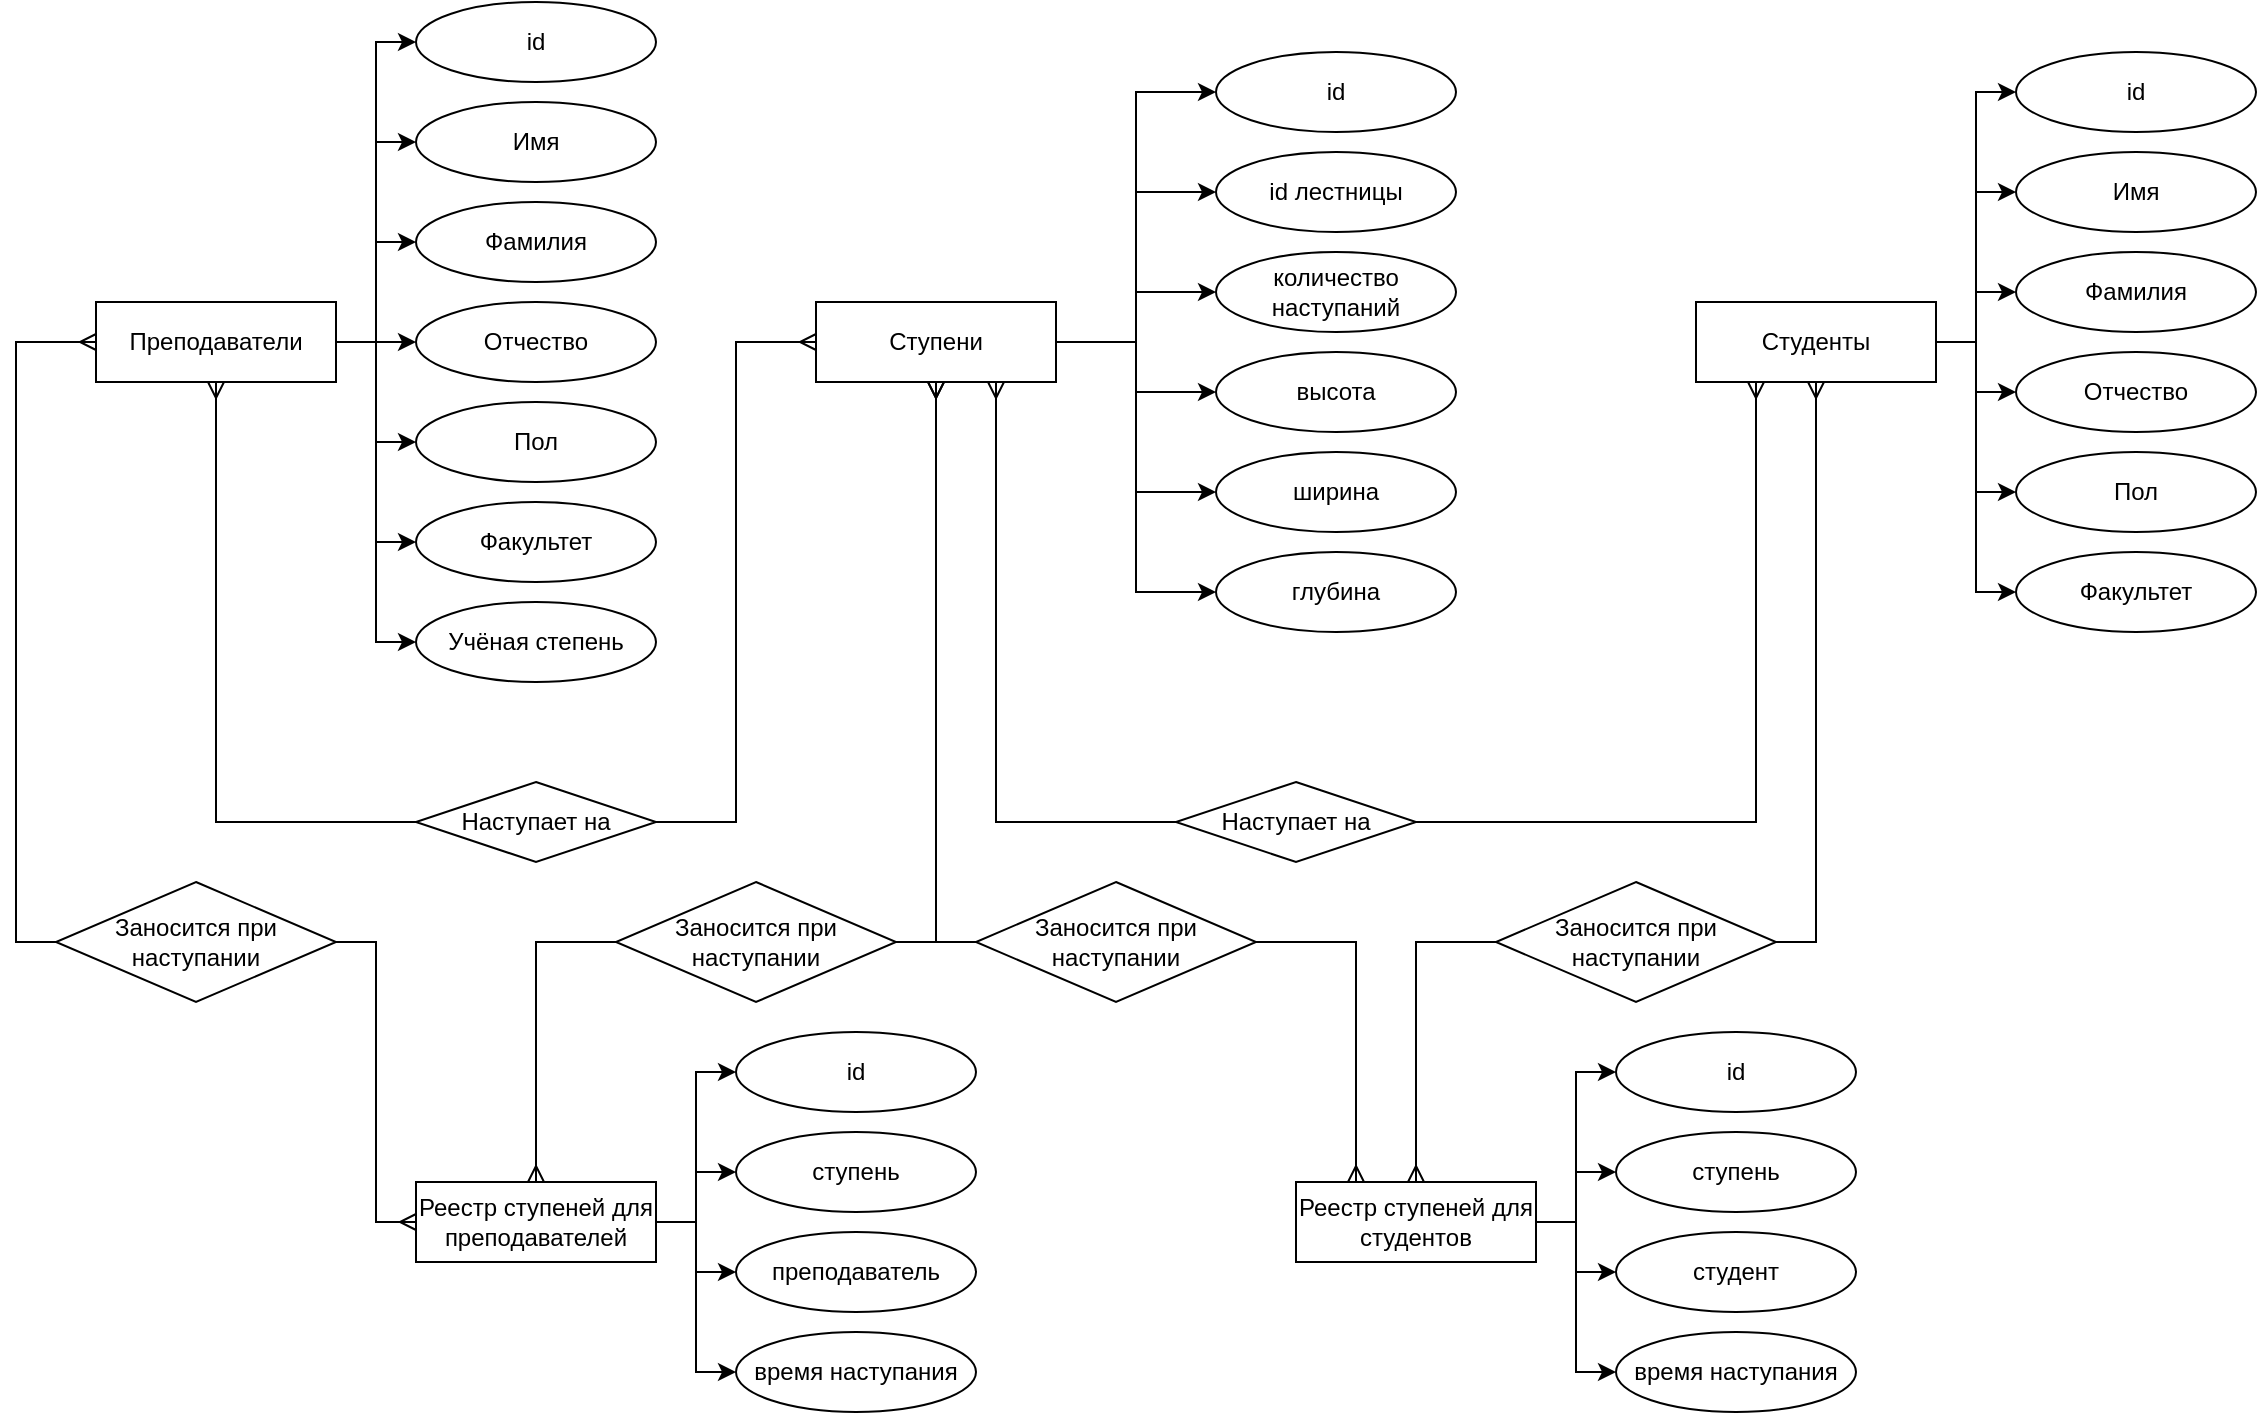<mxfile version="14.9.6" type="device"><diagram id="u6BqAAu5Qldut5QEGxgo" name="Страница 1"><mxGraphModel dx="1454" dy="696" grid="1" gridSize="10" guides="1" tooltips="1" connect="1" arrows="1" fold="1" page="1" pageScale="1" pageWidth="2000" pageHeight="7500" math="0" shadow="0"><root><mxCell id="0"/><mxCell id="1" parent="0"/><mxCell id="qoXrnd1TDWpx_ZoiBFEz-24" style="edgeStyle=orthogonalEdgeStyle;rounded=0;orthogonalLoop=1;jettySize=auto;html=1;entryX=0;entryY=0.5;entryDx=0;entryDy=0;" parent="1" source="qoXrnd1TDWpx_ZoiBFEz-1" target="qoXrnd1TDWpx_ZoiBFEz-18" edge="1"><mxGeometry relative="1" as="geometry"/></mxCell><mxCell id="qoXrnd1TDWpx_ZoiBFEz-25" style="edgeStyle=orthogonalEdgeStyle;rounded=0;orthogonalLoop=1;jettySize=auto;html=1;entryX=0;entryY=0.5;entryDx=0;entryDy=0;" parent="1" source="qoXrnd1TDWpx_ZoiBFEz-1" target="qoXrnd1TDWpx_ZoiBFEz-19" edge="1"><mxGeometry relative="1" as="geometry"/></mxCell><mxCell id="qoXrnd1TDWpx_ZoiBFEz-26" style="edgeStyle=orthogonalEdgeStyle;rounded=0;orthogonalLoop=1;jettySize=auto;html=1;entryX=0;entryY=0.5;entryDx=0;entryDy=0;" parent="1" source="qoXrnd1TDWpx_ZoiBFEz-1" target="qoXrnd1TDWpx_ZoiBFEz-20" edge="1"><mxGeometry relative="1" as="geometry"/></mxCell><mxCell id="qoXrnd1TDWpx_ZoiBFEz-27" style="edgeStyle=orthogonalEdgeStyle;rounded=0;orthogonalLoop=1;jettySize=auto;html=1;entryX=0;entryY=0.5;entryDx=0;entryDy=0;" parent="1" source="qoXrnd1TDWpx_ZoiBFEz-1" target="qoXrnd1TDWpx_ZoiBFEz-21" edge="1"><mxGeometry relative="1" as="geometry"/></mxCell><mxCell id="qoXrnd1TDWpx_ZoiBFEz-28" style="edgeStyle=orthogonalEdgeStyle;rounded=0;orthogonalLoop=1;jettySize=auto;html=1;entryX=0;entryY=0.5;entryDx=0;entryDy=0;" parent="1" source="qoXrnd1TDWpx_ZoiBFEz-1" target="qoXrnd1TDWpx_ZoiBFEz-22" edge="1"><mxGeometry relative="1" as="geometry"/></mxCell><mxCell id="qoXrnd1TDWpx_ZoiBFEz-29" style="edgeStyle=orthogonalEdgeStyle;rounded=0;orthogonalLoop=1;jettySize=auto;html=1;entryX=0;entryY=0.5;entryDx=0;entryDy=0;" parent="1" source="qoXrnd1TDWpx_ZoiBFEz-1" target="qoXrnd1TDWpx_ZoiBFEz-23" edge="1"><mxGeometry relative="1" as="geometry"/></mxCell><mxCell id="qoXrnd1TDWpx_ZoiBFEz-1" value="Студенты&lt;br&gt;" style="rounded=0;whiteSpace=wrap;html=1;" parent="1" vertex="1"><mxGeometry x="880" y="200" width="120" height="40" as="geometry"/></mxCell><mxCell id="qoXrnd1TDWpx_ZoiBFEz-12" style="edgeStyle=orthogonalEdgeStyle;rounded=0;orthogonalLoop=1;jettySize=auto;html=1;entryX=0;entryY=0.5;entryDx=0;entryDy=0;" parent="1" source="qoXrnd1TDWpx_ZoiBFEz-3" target="qoXrnd1TDWpx_ZoiBFEz-6" edge="1"><mxGeometry relative="1" as="geometry"/></mxCell><mxCell id="qoXrnd1TDWpx_ZoiBFEz-13" style="edgeStyle=orthogonalEdgeStyle;rounded=0;orthogonalLoop=1;jettySize=auto;html=1;entryX=0;entryY=0.5;entryDx=0;entryDy=0;" parent="1" source="qoXrnd1TDWpx_ZoiBFEz-3" target="qoXrnd1TDWpx_ZoiBFEz-7" edge="1"><mxGeometry relative="1" as="geometry"/></mxCell><mxCell id="qoXrnd1TDWpx_ZoiBFEz-14" style="edgeStyle=orthogonalEdgeStyle;rounded=0;orthogonalLoop=1;jettySize=auto;html=1;entryX=0;entryY=0.5;entryDx=0;entryDy=0;" parent="1" source="qoXrnd1TDWpx_ZoiBFEz-3" target="qoXrnd1TDWpx_ZoiBFEz-8" edge="1"><mxGeometry relative="1" as="geometry"/></mxCell><mxCell id="qoXrnd1TDWpx_ZoiBFEz-15" style="edgeStyle=orthogonalEdgeStyle;rounded=0;orthogonalLoop=1;jettySize=auto;html=1;entryX=0;entryY=0.5;entryDx=0;entryDy=0;" parent="1" source="qoXrnd1TDWpx_ZoiBFEz-3" target="qoXrnd1TDWpx_ZoiBFEz-9" edge="1"><mxGeometry relative="1" as="geometry"/></mxCell><mxCell id="qoXrnd1TDWpx_ZoiBFEz-16" style="edgeStyle=orthogonalEdgeStyle;rounded=0;orthogonalLoop=1;jettySize=auto;html=1;entryX=0;entryY=0.5;entryDx=0;entryDy=0;" parent="1" source="qoXrnd1TDWpx_ZoiBFEz-3" target="qoXrnd1TDWpx_ZoiBFEz-10" edge="1"><mxGeometry relative="1" as="geometry"/></mxCell><mxCell id="qoXrnd1TDWpx_ZoiBFEz-17" style="edgeStyle=orthogonalEdgeStyle;rounded=0;orthogonalLoop=1;jettySize=auto;html=1;entryX=0;entryY=0.5;entryDx=0;entryDy=0;" parent="1" source="qoXrnd1TDWpx_ZoiBFEz-3" target="qoXrnd1TDWpx_ZoiBFEz-11" edge="1"><mxGeometry relative="1" as="geometry"/></mxCell><mxCell id="qoXrnd1TDWpx_ZoiBFEz-3" value="Ступени&lt;br&gt;" style="rounded=0;whiteSpace=wrap;html=1;" parent="1" vertex="1"><mxGeometry x="440" y="200" width="120" height="40" as="geometry"/></mxCell><mxCell id="qoXrnd1TDWpx_ZoiBFEz-6" value="id" style="ellipse;whiteSpace=wrap;html=1;" parent="1" vertex="1"><mxGeometry x="640" y="75" width="120" height="40" as="geometry"/></mxCell><mxCell id="qoXrnd1TDWpx_ZoiBFEz-7" value="id лестницы" style="ellipse;whiteSpace=wrap;html=1;" parent="1" vertex="1"><mxGeometry x="640" y="125" width="120" height="40" as="geometry"/></mxCell><mxCell id="qoXrnd1TDWpx_ZoiBFEz-8" value="количество наступаний" style="ellipse;whiteSpace=wrap;html=1;" parent="1" vertex="1"><mxGeometry x="640" y="175" width="120" height="40" as="geometry"/></mxCell><mxCell id="qoXrnd1TDWpx_ZoiBFEz-9" value="высота" style="ellipse;whiteSpace=wrap;html=1;" parent="1" vertex="1"><mxGeometry x="640" y="225" width="120" height="40" as="geometry"/></mxCell><mxCell id="qoXrnd1TDWpx_ZoiBFEz-10" value="ширина" style="ellipse;whiteSpace=wrap;html=1;" parent="1" vertex="1"><mxGeometry x="640" y="275" width="120" height="40" as="geometry"/></mxCell><mxCell id="qoXrnd1TDWpx_ZoiBFEz-11" value="глубина" style="ellipse;whiteSpace=wrap;html=1;" parent="1" vertex="1"><mxGeometry x="640" y="325" width="120" height="40" as="geometry"/></mxCell><mxCell id="qoXrnd1TDWpx_ZoiBFEz-18" value="id" style="ellipse;whiteSpace=wrap;html=1;" parent="1" vertex="1"><mxGeometry x="1040" y="75" width="120" height="40" as="geometry"/></mxCell><mxCell id="qoXrnd1TDWpx_ZoiBFEz-19" value="Имя" style="ellipse;whiteSpace=wrap;html=1;" parent="1" vertex="1"><mxGeometry x="1040" y="125" width="120" height="40" as="geometry"/></mxCell><mxCell id="qoXrnd1TDWpx_ZoiBFEz-20" value="Фамилия" style="ellipse;whiteSpace=wrap;html=1;" parent="1" vertex="1"><mxGeometry x="1040" y="175" width="120" height="40" as="geometry"/></mxCell><mxCell id="qoXrnd1TDWpx_ZoiBFEz-21" value="Отчество" style="ellipse;whiteSpace=wrap;html=1;" parent="1" vertex="1"><mxGeometry x="1040" y="225" width="120" height="40" as="geometry"/></mxCell><mxCell id="qoXrnd1TDWpx_ZoiBFEz-22" value="Пол" style="ellipse;whiteSpace=wrap;html=1;" parent="1" vertex="1"><mxGeometry x="1040" y="275" width="120" height="40" as="geometry"/></mxCell><mxCell id="qoXrnd1TDWpx_ZoiBFEz-23" value="Факультет" style="ellipse;whiteSpace=wrap;html=1;" parent="1" vertex="1"><mxGeometry x="1040" y="325" width="120" height="40" as="geometry"/></mxCell><mxCell id="qoXrnd1TDWpx_ZoiBFEz-30" style="edgeStyle=orthogonalEdgeStyle;rounded=0;orthogonalLoop=1;jettySize=auto;html=1;entryX=0;entryY=0.5;entryDx=0;entryDy=0;" parent="1" source="qoXrnd1TDWpx_ZoiBFEz-36" target="qoXrnd1TDWpx_ZoiBFEz-37" edge="1"><mxGeometry relative="1" as="geometry"/></mxCell><mxCell id="qoXrnd1TDWpx_ZoiBFEz-31" style="edgeStyle=orthogonalEdgeStyle;rounded=0;orthogonalLoop=1;jettySize=auto;html=1;entryX=0;entryY=0.5;entryDx=0;entryDy=0;" parent="1" source="qoXrnd1TDWpx_ZoiBFEz-36" target="qoXrnd1TDWpx_ZoiBFEz-38" edge="1"><mxGeometry relative="1" as="geometry"/></mxCell><mxCell id="qoXrnd1TDWpx_ZoiBFEz-32" style="edgeStyle=orthogonalEdgeStyle;rounded=0;orthogonalLoop=1;jettySize=auto;html=1;entryX=0;entryY=0.5;entryDx=0;entryDy=0;" parent="1" source="qoXrnd1TDWpx_ZoiBFEz-36" target="qoXrnd1TDWpx_ZoiBFEz-39" edge="1"><mxGeometry relative="1" as="geometry"/></mxCell><mxCell id="qoXrnd1TDWpx_ZoiBFEz-33" style="edgeStyle=orthogonalEdgeStyle;rounded=0;orthogonalLoop=1;jettySize=auto;html=1;entryX=0;entryY=0.5;entryDx=0;entryDy=0;" parent="1" source="qoXrnd1TDWpx_ZoiBFEz-36" target="qoXrnd1TDWpx_ZoiBFEz-40" edge="1"><mxGeometry relative="1" as="geometry"/></mxCell><mxCell id="qoXrnd1TDWpx_ZoiBFEz-34" style="edgeStyle=orthogonalEdgeStyle;rounded=0;orthogonalLoop=1;jettySize=auto;html=1;entryX=0;entryY=0.5;entryDx=0;entryDy=0;" parent="1" source="qoXrnd1TDWpx_ZoiBFEz-36" target="qoXrnd1TDWpx_ZoiBFEz-41" edge="1"><mxGeometry relative="1" as="geometry"/></mxCell><mxCell id="qoXrnd1TDWpx_ZoiBFEz-35" style="edgeStyle=orthogonalEdgeStyle;rounded=0;orthogonalLoop=1;jettySize=auto;html=1;entryX=0;entryY=0.5;entryDx=0;entryDy=0;" parent="1" source="qoXrnd1TDWpx_ZoiBFEz-36" target="qoXrnd1TDWpx_ZoiBFEz-42" edge="1"><mxGeometry relative="1" as="geometry"/></mxCell><mxCell id="qoXrnd1TDWpx_ZoiBFEz-44" style="edgeStyle=orthogonalEdgeStyle;rounded=0;orthogonalLoop=1;jettySize=auto;html=1;entryX=0;entryY=0.5;entryDx=0;entryDy=0;" parent="1" source="qoXrnd1TDWpx_ZoiBFEz-36" target="qoXrnd1TDWpx_ZoiBFEz-43" edge="1"><mxGeometry relative="1" as="geometry"/></mxCell><mxCell id="qoXrnd1TDWpx_ZoiBFEz-36" value="Преподаватели" style="rounded=0;whiteSpace=wrap;html=1;" parent="1" vertex="1"><mxGeometry x="80" y="200" width="120" height="40" as="geometry"/></mxCell><mxCell id="qoXrnd1TDWpx_ZoiBFEz-37" value="id" style="ellipse;whiteSpace=wrap;html=1;" parent="1" vertex="1"><mxGeometry x="240" y="50" width="120" height="40" as="geometry"/></mxCell><mxCell id="qoXrnd1TDWpx_ZoiBFEz-38" value="Имя" style="ellipse;whiteSpace=wrap;html=1;" parent="1" vertex="1"><mxGeometry x="240" y="100" width="120" height="40" as="geometry"/></mxCell><mxCell id="qoXrnd1TDWpx_ZoiBFEz-39" value="Фамилия" style="ellipse;whiteSpace=wrap;html=1;" parent="1" vertex="1"><mxGeometry x="240" y="150" width="120" height="40" as="geometry"/></mxCell><mxCell id="qoXrnd1TDWpx_ZoiBFEz-40" value="Отчество" style="ellipse;whiteSpace=wrap;html=1;" parent="1" vertex="1"><mxGeometry x="240" y="200" width="120" height="40" as="geometry"/></mxCell><mxCell id="qoXrnd1TDWpx_ZoiBFEz-41" value="Пол" style="ellipse;whiteSpace=wrap;html=1;" parent="1" vertex="1"><mxGeometry x="240" y="250" width="120" height="40" as="geometry"/></mxCell><mxCell id="qoXrnd1TDWpx_ZoiBFEz-42" value="Факультет" style="ellipse;whiteSpace=wrap;html=1;" parent="1" vertex="1"><mxGeometry x="240" y="300" width="120" height="40" as="geometry"/></mxCell><mxCell id="qoXrnd1TDWpx_ZoiBFEz-43" value="Учёная степень" style="ellipse;whiteSpace=wrap;html=1;" parent="1" vertex="1"><mxGeometry x="240" y="350" width="120" height="40" as="geometry"/></mxCell><mxCell id="qoXrnd1TDWpx_ZoiBFEz-45" style="edgeStyle=orthogonalEdgeStyle;rounded=0;orthogonalLoop=1;jettySize=auto;html=1;entryX=0;entryY=0.5;entryDx=0;entryDy=0;" parent="1" source="qoXrnd1TDWpx_ZoiBFEz-51" target="qoXrnd1TDWpx_ZoiBFEz-52" edge="1"><mxGeometry relative="1" as="geometry"/></mxCell><mxCell id="qoXrnd1TDWpx_ZoiBFEz-46" style="edgeStyle=orthogonalEdgeStyle;rounded=0;orthogonalLoop=1;jettySize=auto;html=1;entryX=0;entryY=0.5;entryDx=0;entryDy=0;" parent="1" source="qoXrnd1TDWpx_ZoiBFEz-51" target="qoXrnd1TDWpx_ZoiBFEz-53" edge="1"><mxGeometry relative="1" as="geometry"/></mxCell><mxCell id="qoXrnd1TDWpx_ZoiBFEz-47" style="edgeStyle=orthogonalEdgeStyle;rounded=0;orthogonalLoop=1;jettySize=auto;html=1;entryX=0;entryY=0.5;entryDx=0;entryDy=0;" parent="1" source="qoXrnd1TDWpx_ZoiBFEz-51" target="qoXrnd1TDWpx_ZoiBFEz-54" edge="1"><mxGeometry relative="1" as="geometry"/></mxCell><mxCell id="qoXrnd1TDWpx_ZoiBFEz-48" style="edgeStyle=orthogonalEdgeStyle;rounded=0;orthogonalLoop=1;jettySize=auto;html=1;entryX=0;entryY=0.5;entryDx=0;entryDy=0;" parent="1" source="qoXrnd1TDWpx_ZoiBFEz-51" target="qoXrnd1TDWpx_ZoiBFEz-55" edge="1"><mxGeometry relative="1" as="geometry"/></mxCell><mxCell id="qoXrnd1TDWpx_ZoiBFEz-51" value="Реестр ступеней для преподавателей" style="rounded=0;whiteSpace=wrap;html=1;" parent="1" vertex="1"><mxGeometry x="240" y="640" width="120" height="40" as="geometry"/></mxCell><mxCell id="qoXrnd1TDWpx_ZoiBFEz-52" value="id" style="ellipse;whiteSpace=wrap;html=1;" parent="1" vertex="1"><mxGeometry x="400" y="565" width="120" height="40" as="geometry"/></mxCell><mxCell id="qoXrnd1TDWpx_ZoiBFEz-53" value="ступень" style="ellipse;whiteSpace=wrap;html=1;" parent="1" vertex="1"><mxGeometry x="400" y="615" width="120" height="40" as="geometry"/></mxCell><mxCell id="qoXrnd1TDWpx_ZoiBFEz-54" value="преподаватель" style="ellipse;whiteSpace=wrap;html=1;" parent="1" vertex="1"><mxGeometry x="400" y="665" width="120" height="40" as="geometry"/></mxCell><mxCell id="qoXrnd1TDWpx_ZoiBFEz-55" value="время наступания" style="ellipse;whiteSpace=wrap;html=1;" parent="1" vertex="1"><mxGeometry x="400" y="715" width="120" height="40" as="geometry"/></mxCell><mxCell id="qoXrnd1TDWpx_ZoiBFEz-84" style="edgeStyle=orthogonalEdgeStyle;rounded=0;orthogonalLoop=1;jettySize=auto;html=1;entryX=0;entryY=0.5;entryDx=0;entryDy=0;" parent="1" source="qoXrnd1TDWpx_ZoiBFEz-88" target="qoXrnd1TDWpx_ZoiBFEz-89" edge="1"><mxGeometry relative="1" as="geometry"/></mxCell><mxCell id="qoXrnd1TDWpx_ZoiBFEz-85" style="edgeStyle=orthogonalEdgeStyle;rounded=0;orthogonalLoop=1;jettySize=auto;html=1;entryX=0;entryY=0.5;entryDx=0;entryDy=0;" parent="1" source="qoXrnd1TDWpx_ZoiBFEz-88" target="qoXrnd1TDWpx_ZoiBFEz-90" edge="1"><mxGeometry relative="1" as="geometry"/></mxCell><mxCell id="qoXrnd1TDWpx_ZoiBFEz-86" style="edgeStyle=orthogonalEdgeStyle;rounded=0;orthogonalLoop=1;jettySize=auto;html=1;entryX=0;entryY=0.5;entryDx=0;entryDy=0;" parent="1" source="qoXrnd1TDWpx_ZoiBFEz-88" target="qoXrnd1TDWpx_ZoiBFEz-91" edge="1"><mxGeometry relative="1" as="geometry"/></mxCell><mxCell id="qoXrnd1TDWpx_ZoiBFEz-87" style="edgeStyle=orthogonalEdgeStyle;rounded=0;orthogonalLoop=1;jettySize=auto;html=1;entryX=0;entryY=0.5;entryDx=0;entryDy=0;" parent="1" source="qoXrnd1TDWpx_ZoiBFEz-88" target="qoXrnd1TDWpx_ZoiBFEz-92" edge="1"><mxGeometry relative="1" as="geometry"/></mxCell><mxCell id="qoXrnd1TDWpx_ZoiBFEz-88" value="Реестр ступеней для студентов" style="rounded=0;whiteSpace=wrap;html=1;" parent="1" vertex="1"><mxGeometry x="680" y="640" width="120" height="40" as="geometry"/></mxCell><mxCell id="qoXrnd1TDWpx_ZoiBFEz-89" value="id" style="ellipse;whiteSpace=wrap;html=1;" parent="1" vertex="1"><mxGeometry x="840" y="565" width="120" height="40" as="geometry"/></mxCell><mxCell id="qoXrnd1TDWpx_ZoiBFEz-90" value="ступень" style="ellipse;whiteSpace=wrap;html=1;" parent="1" vertex="1"><mxGeometry x="840" y="615" width="120" height="40" as="geometry"/></mxCell><mxCell id="qoXrnd1TDWpx_ZoiBFEz-91" value="студент" style="ellipse;whiteSpace=wrap;html=1;" parent="1" vertex="1"><mxGeometry x="840" y="665" width="120" height="40" as="geometry"/></mxCell><mxCell id="qoXrnd1TDWpx_ZoiBFEz-92" value="время наступания" style="ellipse;whiteSpace=wrap;html=1;" parent="1" vertex="1"><mxGeometry x="840" y="715" width="120" height="40" as="geometry"/></mxCell><mxCell id="1oweRlZSMrnbHikpICKD-28" style="edgeStyle=orthogonalEdgeStyle;rounded=0;orthogonalLoop=1;jettySize=auto;html=1;entryX=0;entryY=0.5;entryDx=0;entryDy=0;endArrow=ERmany;endFill=0;" edge="1" parent="1" source="1oweRlZSMrnbHikpICKD-3" target="qoXrnd1TDWpx_ZoiBFEz-3"><mxGeometry relative="1" as="geometry"/></mxCell><mxCell id="1oweRlZSMrnbHikpICKD-30" style="edgeStyle=orthogonalEdgeStyle;rounded=0;orthogonalLoop=1;jettySize=auto;html=1;entryX=0.5;entryY=1;entryDx=0;entryDy=0;endArrow=ERmany;endFill=0;" edge="1" parent="1" source="1oweRlZSMrnbHikpICKD-3" target="qoXrnd1TDWpx_ZoiBFEz-36"><mxGeometry relative="1" as="geometry"/></mxCell><mxCell id="1oweRlZSMrnbHikpICKD-3" value="Наступает на" style="rhombus;whiteSpace=wrap;html=1;" vertex="1" parent="1"><mxGeometry x="240" y="440" width="120" height="40" as="geometry"/></mxCell><mxCell id="1oweRlZSMrnbHikpICKD-35" style="edgeStyle=orthogonalEdgeStyle;rounded=0;orthogonalLoop=1;jettySize=auto;html=1;entryX=0.75;entryY=1;entryDx=0;entryDy=0;endArrow=ERmany;endFill=0;" edge="1" parent="1" source="1oweRlZSMrnbHikpICKD-4" target="qoXrnd1TDWpx_ZoiBFEz-3"><mxGeometry relative="1" as="geometry"/></mxCell><mxCell id="1oweRlZSMrnbHikpICKD-36" style="edgeStyle=orthogonalEdgeStyle;rounded=0;orthogonalLoop=1;jettySize=auto;html=1;entryX=0.25;entryY=1;entryDx=0;entryDy=0;endArrow=ERmany;endFill=0;" edge="1" parent="1" source="1oweRlZSMrnbHikpICKD-4" target="qoXrnd1TDWpx_ZoiBFEz-1"><mxGeometry relative="1" as="geometry"/></mxCell><mxCell id="1oweRlZSMrnbHikpICKD-4" value="Наступает на" style="rhombus;whiteSpace=wrap;html=1;" vertex="1" parent="1"><mxGeometry x="620" y="440" width="120" height="40" as="geometry"/></mxCell><mxCell id="1oweRlZSMrnbHikpICKD-25" style="edgeStyle=orthogonalEdgeStyle;rounded=0;orthogonalLoop=1;jettySize=auto;html=1;entryX=0;entryY=0.5;entryDx=0;entryDy=0;endArrow=ERmany;endFill=0;" edge="1" parent="1" source="1oweRlZSMrnbHikpICKD-14" target="qoXrnd1TDWpx_ZoiBFEz-51"><mxGeometry relative="1" as="geometry"/></mxCell><mxCell id="1oweRlZSMrnbHikpICKD-27" style="edgeStyle=orthogonalEdgeStyle;rounded=0;orthogonalLoop=1;jettySize=auto;html=1;entryX=0;entryY=0.5;entryDx=0;entryDy=0;endArrow=ERmany;endFill=0;" edge="1" parent="1" source="1oweRlZSMrnbHikpICKD-14" target="qoXrnd1TDWpx_ZoiBFEz-36"><mxGeometry relative="1" as="geometry"><Array as="points"><mxPoint x="40" y="520"/><mxPoint x="40" y="220"/></Array></mxGeometry></mxCell><mxCell id="1oweRlZSMrnbHikpICKD-14" value="Заносится при наступании" style="rhombus;whiteSpace=wrap;html=1;" vertex="1" parent="1"><mxGeometry x="60" y="490" width="140" height="60" as="geometry"/></mxCell><mxCell id="1oweRlZSMrnbHikpICKD-37" style="edgeStyle=orthogonalEdgeStyle;rounded=0;orthogonalLoop=1;jettySize=auto;html=1;entryX=0.5;entryY=1;entryDx=0;entryDy=0;endArrow=ERmany;endFill=0;" edge="1" parent="1" source="1oweRlZSMrnbHikpICKD-17" target="qoXrnd1TDWpx_ZoiBFEz-1"><mxGeometry relative="1" as="geometry"><Array as="points"><mxPoint x="940" y="520"/></Array></mxGeometry></mxCell><mxCell id="1oweRlZSMrnbHikpICKD-38" style="edgeStyle=orthogonalEdgeStyle;rounded=0;orthogonalLoop=1;jettySize=auto;html=1;entryX=0.5;entryY=0;entryDx=0;entryDy=0;endArrow=ERmany;endFill=0;" edge="1" parent="1" source="1oweRlZSMrnbHikpICKD-17" target="qoXrnd1TDWpx_ZoiBFEz-88"><mxGeometry relative="1" as="geometry"><Array as="points"><mxPoint x="740" y="520"/></Array></mxGeometry></mxCell><mxCell id="1oweRlZSMrnbHikpICKD-17" value="Заносится при наступании" style="rhombus;whiteSpace=wrap;html=1;" vertex="1" parent="1"><mxGeometry x="780" y="490" width="140" height="60" as="geometry"/></mxCell><mxCell id="1oweRlZSMrnbHikpICKD-31" style="edgeStyle=orthogonalEdgeStyle;rounded=0;orthogonalLoop=1;jettySize=auto;html=1;entryX=0.5;entryY=1;entryDx=0;entryDy=0;endArrow=ERmany;endFill=0;" edge="1" parent="1" source="1oweRlZSMrnbHikpICKD-19" target="qoXrnd1TDWpx_ZoiBFEz-3"><mxGeometry relative="1" as="geometry"><Array as="points"><mxPoint x="500" y="520"/></Array></mxGeometry></mxCell><mxCell id="1oweRlZSMrnbHikpICKD-33" style="edgeStyle=orthogonalEdgeStyle;rounded=0;orthogonalLoop=1;jettySize=auto;html=1;entryX=0.5;entryY=0;entryDx=0;entryDy=0;endArrow=ERmany;endFill=0;" edge="1" parent="1" source="1oweRlZSMrnbHikpICKD-19" target="qoXrnd1TDWpx_ZoiBFEz-51"><mxGeometry relative="1" as="geometry"><Array as="points"><mxPoint x="300" y="520"/></Array></mxGeometry></mxCell><mxCell id="1oweRlZSMrnbHikpICKD-19" value="Заносится при наступании" style="rhombus;whiteSpace=wrap;html=1;" vertex="1" parent="1"><mxGeometry x="340" y="490" width="140" height="60" as="geometry"/></mxCell><mxCell id="1oweRlZSMrnbHikpICKD-34" style="edgeStyle=orthogonalEdgeStyle;rounded=0;orthogonalLoop=1;jettySize=auto;html=1;entryX=0.5;entryY=1;entryDx=0;entryDy=0;endArrow=ERmany;endFill=0;" edge="1" parent="1" source="1oweRlZSMrnbHikpICKD-20" target="qoXrnd1TDWpx_ZoiBFEz-3"><mxGeometry relative="1" as="geometry"><Array as="points"><mxPoint x="500" y="520"/></Array></mxGeometry></mxCell><mxCell id="1oweRlZSMrnbHikpICKD-39" style="edgeStyle=orthogonalEdgeStyle;rounded=0;orthogonalLoop=1;jettySize=auto;html=1;entryX=0.25;entryY=0;entryDx=0;entryDy=0;endArrow=ERmany;endFill=0;" edge="1" parent="1" source="1oweRlZSMrnbHikpICKD-20" target="qoXrnd1TDWpx_ZoiBFEz-88"><mxGeometry relative="1" as="geometry"/></mxCell><mxCell id="1oweRlZSMrnbHikpICKD-20" value="Заносится при наступании" style="rhombus;whiteSpace=wrap;html=1;" vertex="1" parent="1"><mxGeometry x="520" y="490" width="140" height="60" as="geometry"/></mxCell></root></mxGraphModel></diagram></mxfile>
